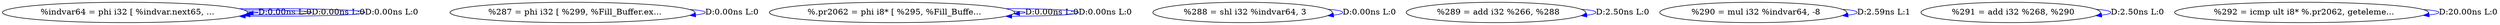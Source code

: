 digraph {
Node0x307d7a0[label="  %indvar64 = phi i32 [ %indvar.next65, ..."];
Node0x307d7a0 -> Node0x307d7a0[label="D:0.00ns L:0",color=blue];
Node0x307d7a0 -> Node0x307d7a0[label="D:0.00ns L:0",color=blue];
Node0x307d7a0 -> Node0x307d7a0[label="D:0.00ns L:0",color=blue];
Node0x307d880[label="  %287 = phi i32 [ %299, %Fill_Buffer.ex..."];
Node0x307d880 -> Node0x307d880[label="D:0.00ns L:0",color=blue];
Node0x307d960[label="  %.pr2062 = phi i8* [ %295, %Fill_Buffe..."];
Node0x307d960 -> Node0x307d960[label="D:0.00ns L:0",color=blue];
Node0x307d960 -> Node0x307d960[label="D:0.00ns L:0",color=blue];
Node0x307da40[label="  %288 = shl i32 %indvar64, 3"];
Node0x307da40 -> Node0x307da40[label="D:0.00ns L:0",color=blue];
Node0x307db20[label="  %289 = add i32 %266, %288"];
Node0x307db20 -> Node0x307db20[label="D:2.50ns L:0",color=blue];
Node0x307dc00[label="  %290 = mul i32 %indvar64, -8"];
Node0x307dc00 -> Node0x307dc00[label="D:2.59ns L:1",color=blue];
Node0x307dd20[label="  %291 = add i32 %268, %290"];
Node0x307dd20 -> Node0x307dd20[label="D:2.50ns L:0",color=blue];
Node0x307de00[label="  %292 = icmp ult i8* %.pr2062, geteleme..."];
Node0x307de00 -> Node0x307de00[label="D:20.00ns L:0",color=blue];
}
